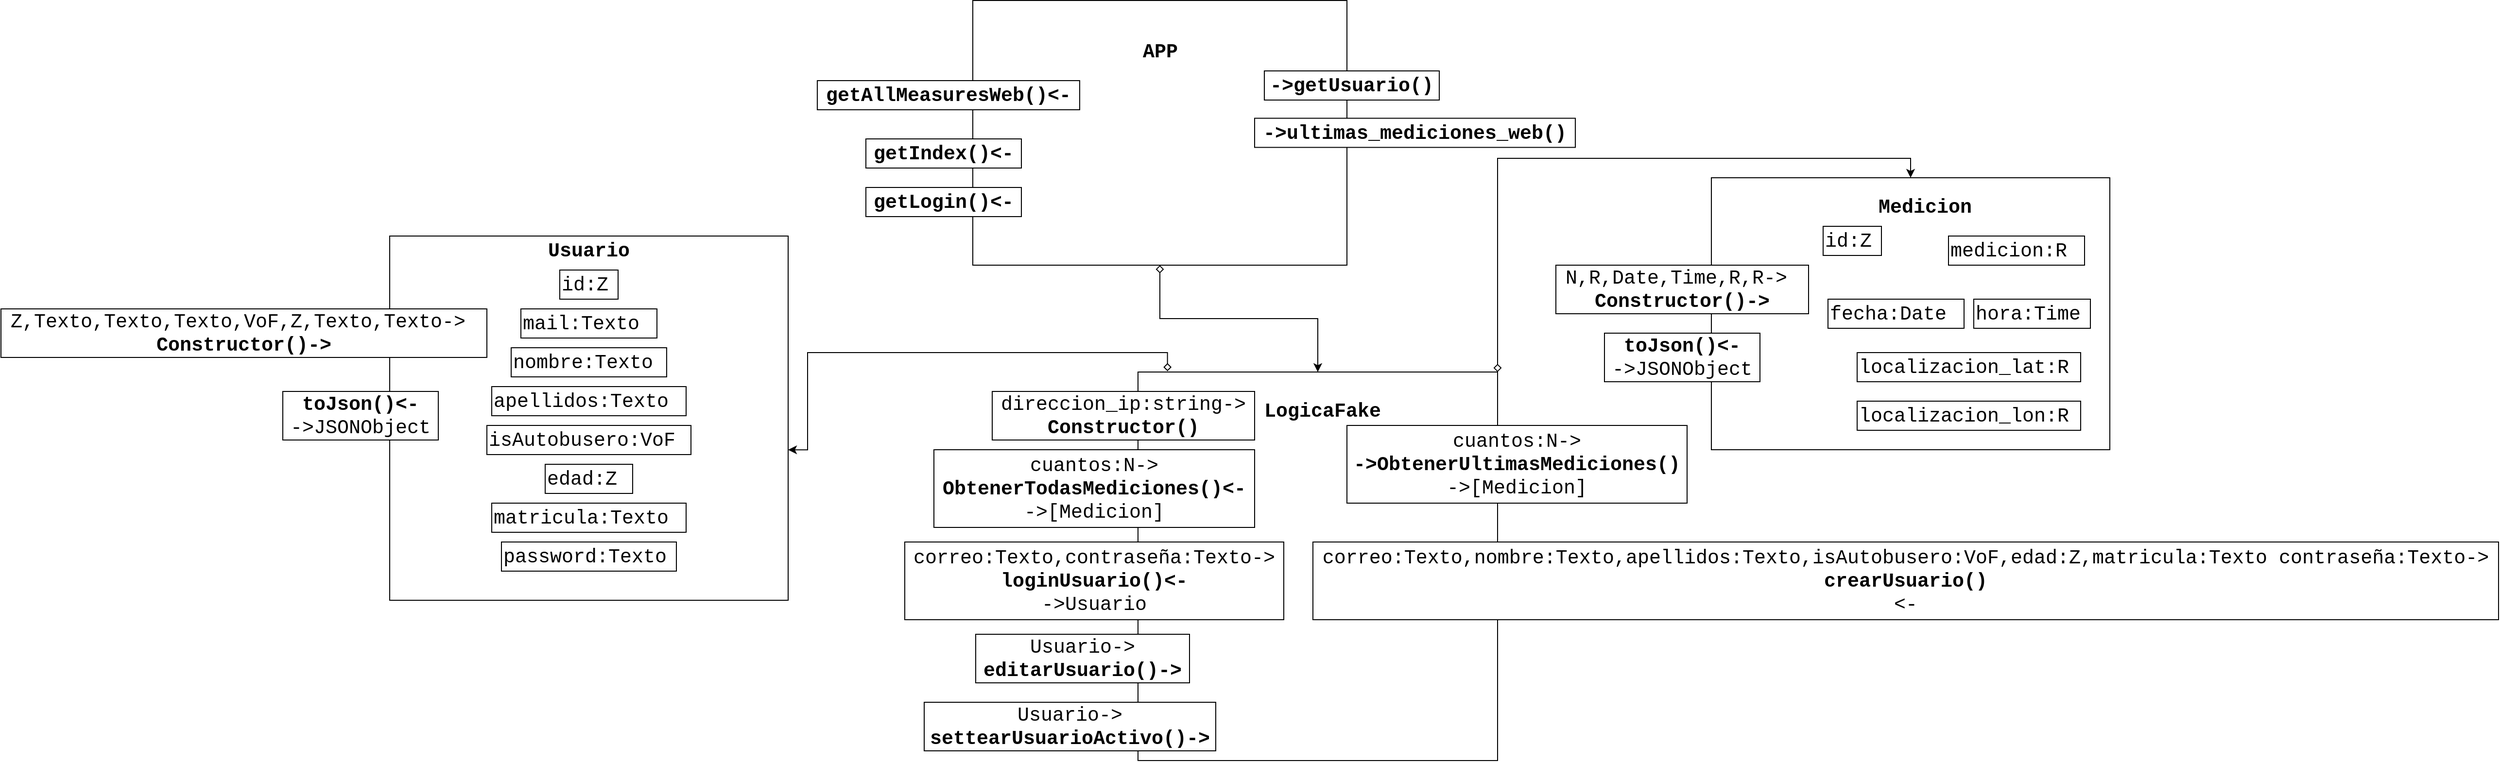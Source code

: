 <mxfile version="15.8.7" type="device" pages="5"><diagram id="foed9uxpL5My0yspYUQ-" name="General"><mxGraphModel dx="3964" dy="827" grid="1" gridSize="10" guides="1" tooltips="1" connect="1" arrows="1" fold="1" page="1" pageScale="1" pageWidth="827" pageHeight="1169" math="0" shadow="0"><root><mxCell id="0"/><mxCell id="1" parent="0"/><mxCell id="3-_F2z3tW-UTjKVy8Dwz-13" style="edgeStyle=orthogonalEdgeStyle;rounded=0;orthogonalLoop=1;jettySize=auto;html=1;exitX=0.5;exitY=1;exitDx=0;exitDy=0;entryX=0.5;entryY=0;entryDx=0;entryDy=0;startArrow=diamond;startFill=0;" parent="1" source="udYDTzzyVTrmB1ECDI2b-1" target="j2ZS0TUyG5g_nVpTowMg-6" edge="1"><mxGeometry relative="1" as="geometry"><mxPoint x="-767.5" y="610" as="sourcePoint"/></mxGeometry></mxCell><mxCell id="THQrVap-mPW-3qko5UC2-1" value="" style="rounded=0;whiteSpace=wrap;html=1;" parent="1" vertex="1"><mxGeometry x="-290" y="510" width="410" height="280" as="geometry"/></mxCell><mxCell id="THQrVap-mPW-3qko5UC2-2" value="Medicion" style="text;html=1;strokeColor=none;fillColor=none;align=center;verticalAlign=middle;whiteSpace=wrap;rounded=0;fontStyle=1;fontFamily=Courier New;fontSize=20;" parent="1" vertex="1"><mxGeometry x="-150" y="530" width="160" height="20" as="geometry"/></mxCell><mxCell id="THQrVap-mPW-3qko5UC2-3" value="id:Z" style="rounded=0;whiteSpace=wrap;html=1;fontFamily=Courier New;fontSize=20;align=left;fontStyle=0;autosize=1;" parent="1" vertex="1"><mxGeometry x="-175" y="560" width="60" height="30" as="geometry"/></mxCell><mxCell id="THQrVap-mPW-3qko5UC2-4" value="medicion:R" style="rounded=0;whiteSpace=wrap;html=1;fontFamily=Courier New;fontSize=20;align=left;fontStyle=0;autosize=1;" parent="1" vertex="1"><mxGeometry x="-46" y="570" width="140" height="30" as="geometry"/></mxCell><mxCell id="THQrVap-mPW-3qko5UC2-5" value="fecha:Date" style="rounded=0;whiteSpace=wrap;html=1;fontFamily=Courier New;fontSize=20;align=left;fontStyle=0;autosize=1;" parent="1" vertex="1"><mxGeometry x="-170" y="635" width="140" height="30" as="geometry"/></mxCell><mxCell id="THQrVap-mPW-3qko5UC2-6" value="hora:Time" style="rounded=0;whiteSpace=wrap;html=1;fontFamily=Courier New;fontSize=20;align=left;fontStyle=0;autosize=1;" parent="1" vertex="1"><mxGeometry x="-20" y="635" width="120" height="30" as="geometry"/></mxCell><mxCell id="THQrVap-mPW-3qko5UC2-7" value="localizacion_lat:R" style="rounded=0;whiteSpace=wrap;html=1;fontFamily=Courier New;fontSize=20;align=left;fontStyle=0;autosize=1;" parent="1" vertex="1"><mxGeometry x="-140" y="690" width="230" height="30" as="geometry"/></mxCell><mxCell id="THQrVap-mPW-3qko5UC2-8" value="localizacion_lon:R" style="rounded=0;whiteSpace=wrap;html=1;fontFamily=Courier New;fontSize=20;align=left;fontStyle=0;autosize=1;" parent="1" vertex="1"><mxGeometry x="-140" y="740" width="230" height="30" as="geometry"/></mxCell><mxCell id="THQrVap-mPW-3qko5UC2-9" value="N,R,Date,Time,R,R-&amp;gt;&amp;nbsp;&lt;br&gt;&lt;b&gt;Constructor()-&amp;gt;&lt;/b&gt;" style="rounded=0;whiteSpace=wrap;html=1;fontFamily=Courier New;fontSize=20;align=center;fontStyle=0;autosize=1;" parent="1" vertex="1"><mxGeometry x="-450" y="600" width="260" height="50" as="geometry"/></mxCell><mxCell id="THQrVap-mPW-3qko5UC2-10" value="&lt;b&gt;toJson()&amp;lt;-&lt;/b&gt;&lt;br&gt;-&amp;gt;JSONObject" style="rounded=0;whiteSpace=wrap;html=1;fontFamily=Courier New;fontSize=20;align=center;fontStyle=0;autosize=1;" parent="1" vertex="1"><mxGeometry x="-400" y="670" width="160" height="50" as="geometry"/></mxCell><mxCell id="j2ZS0TUyG5g_nVpTowMg-6" value="" style="rounded=0;whiteSpace=wrap;html=1;" parent="1" vertex="1"><mxGeometry x="-880" y="710" width="370" height="400" as="geometry"/></mxCell><mxCell id="j2ZS0TUyG5g_nVpTowMg-7" value="LogicaFake" style="text;html=1;strokeColor=none;fillColor=none;align=center;verticalAlign=middle;whiteSpace=wrap;rounded=0;fontStyle=1;fontFamily=Courier New;fontSize=20;" parent="1" vertex="1"><mxGeometry x="-770" y="740" width="160" height="20" as="geometry"/></mxCell><mxCell id="j2ZS0TUyG5g_nVpTowMg-8" value="cuantos:N-&amp;gt;&lt;br&gt;&lt;b&gt;ObtenerTodasMediciones()&amp;lt;-&lt;/b&gt;&lt;br&gt;-&amp;gt;[Medicion]" style="rounded=0;whiteSpace=wrap;html=1;fontFamily=Courier New;fontSize=20;align=center;fontStyle=0;autosize=1;" parent="1" vertex="1"><mxGeometry x="-1090" y="790" width="330" height="80" as="geometry"/></mxCell><mxCell id="j2ZS0TUyG5g_nVpTowMg-9" value="cuantos:N-&amp;gt;&lt;br&gt;&lt;b&gt;-&amp;gt;ObtenerUltimasMediciones()&lt;/b&gt;&lt;br&gt;-&amp;gt;[Medicion]" style="rounded=0;whiteSpace=wrap;html=1;fontFamily=Courier New;fontSize=20;align=center;fontStyle=0;autosize=1;" parent="1" vertex="1"><mxGeometry x="-665" y="765" width="350" height="80" as="geometry"/></mxCell><mxCell id="j2ZS0TUyG5g_nVpTowMg-10" value="direccion_ip:string-&amp;gt;&lt;br&gt;&lt;b&gt;Constructor()&lt;/b&gt;" style="rounded=0;whiteSpace=wrap;html=1;fontFamily=Courier New;fontSize=20;align=center;fontStyle=0;autosize=1;" parent="1" vertex="1"><mxGeometry x="-1030" y="730" width="270" height="50" as="geometry"/></mxCell><mxCell id="j2ZS0TUyG5g_nVpTowMg-11" style="edgeStyle=orthogonalEdgeStyle;rounded=0;orthogonalLoop=1;jettySize=auto;html=1;exitX=1;exitY=0;exitDx=0;exitDy=0;entryX=0.5;entryY=0;entryDx=0;entryDy=0;startArrow=diamond;startFill=0;" parent="1" source="j2ZS0TUyG5g_nVpTowMg-6" target="THQrVap-mPW-3qko5UC2-1" edge="1"><mxGeometry relative="1" as="geometry"><mxPoint x="-370" y="645" as="sourcePoint"/><mxPoint x="287.5" y="600" as="targetPoint"/></mxGeometry></mxCell><mxCell id="udYDTzzyVTrmB1ECDI2b-1" value="" style="rounded=0;whiteSpace=wrap;html=1;" parent="1" vertex="1"><mxGeometry x="-1050" y="327.5" width="385" height="272.5" as="geometry"/></mxCell><mxCell id="udYDTzzyVTrmB1ECDI2b-2" value="APP" style="text;html=1;strokeColor=none;fillColor=none;align=center;verticalAlign=middle;whiteSpace=wrap;rounded=0;fontStyle=1;fontFamily=Courier New;fontSize=20;" parent="1" vertex="1"><mxGeometry x="-981.25" y="370" width="247.5" height="20" as="geometry"/></mxCell><mxCell id="udYDTzzyVTrmB1ECDI2b-3" value="&lt;b&gt;getAllMeasuresWeb()&amp;lt;-&lt;/b&gt;" style="rounded=0;whiteSpace=wrap;html=1;fontFamily=Courier New;fontSize=20;align=center;fontStyle=0;autosize=1;" parent="1" vertex="1"><mxGeometry x="-1210" y="410" width="270" height="30" as="geometry"/></mxCell><mxCell id="udYDTzzyVTrmB1ECDI2b-4" value="&lt;b&gt;getIndex()&amp;lt;-&lt;/b&gt;" style="rounded=0;whiteSpace=wrap;html=1;fontFamily=Courier New;fontSize=20;align=center;fontStyle=0;autosize=1;" parent="1" vertex="1"><mxGeometry x="-1160" y="470" width="160" height="30" as="geometry"/></mxCell><mxCell id="udYDTzzyVTrmB1ECDI2b-5" value="&lt;b&gt;getLogin()&amp;lt;-&lt;/b&gt;" style="rounded=0;whiteSpace=wrap;html=1;fontFamily=Courier New;fontSize=20;align=center;fontStyle=0;autosize=1;" parent="1" vertex="1"><mxGeometry x="-1160" y="520" width="160" height="30" as="geometry"/></mxCell><mxCell id="udYDTzzyVTrmB1ECDI2b-6" value="&lt;b&gt;-&amp;gt;getUsuario()&lt;/b&gt;" style="rounded=0;whiteSpace=wrap;html=1;fontFamily=Courier New;fontSize=20;align=center;fontStyle=0;autosize=1;" parent="1" vertex="1"><mxGeometry x="-750" y="400" width="180" height="30" as="geometry"/></mxCell><mxCell id="udYDTzzyVTrmB1ECDI2b-7" value="&lt;b&gt;-&amp;gt;ultimas_mediciones_web()&lt;/b&gt;" style="rounded=0;whiteSpace=wrap;html=1;fontFamily=Courier New;fontSize=20;align=center;fontStyle=0;autosize=1;" parent="1" vertex="1"><mxGeometry x="-760" y="448.75" width="330" height="30" as="geometry"/></mxCell><mxCell id="CASvmLDsSIEoh5bPS_eC-1" value="" style="rounded=0;whiteSpace=wrap;html=1;" vertex="1" parent="1"><mxGeometry x="-1650" y="570" width="410" height="375" as="geometry"/></mxCell><mxCell id="CASvmLDsSIEoh5bPS_eC-2" value="Usuario" style="text;html=1;strokeColor=none;fillColor=none;align=center;verticalAlign=middle;whiteSpace=wrap;rounded=0;fontStyle=1;fontFamily=Courier New;fontSize=20;" vertex="1" parent="1"><mxGeometry x="-1525" y="575" width="160" height="20" as="geometry"/></mxCell><mxCell id="CASvmLDsSIEoh5bPS_eC-3" value="mail:Texto" style="rounded=0;whiteSpace=wrap;html=1;fontFamily=Courier New;fontSize=20;align=left;fontStyle=0;autosize=1;" vertex="1" parent="1"><mxGeometry x="-1515" y="645" width="140" height="30" as="geometry"/></mxCell><mxCell id="CASvmLDsSIEoh5bPS_eC-4" value="id:Z" style="rounded=0;whiteSpace=wrap;html=1;fontFamily=Courier New;fontSize=20;align=left;fontStyle=0;autosize=1;" vertex="1" parent="1"><mxGeometry x="-1475" y="605" width="60" height="30" as="geometry"/></mxCell><mxCell id="CASvmLDsSIEoh5bPS_eC-5" value="nombre:Texto" style="rounded=0;whiteSpace=wrap;html=1;fontFamily=Courier New;fontSize=20;align=left;fontStyle=0;autosize=1;" vertex="1" parent="1"><mxGeometry x="-1525" y="685" width="160" height="30" as="geometry"/></mxCell><mxCell id="CASvmLDsSIEoh5bPS_eC-6" value="apellidos:Texto" style="rounded=0;whiteSpace=wrap;html=1;fontFamily=Courier New;fontSize=20;align=left;fontStyle=0;autosize=1;" vertex="1" parent="1"><mxGeometry x="-1545" y="725" width="200" height="30" as="geometry"/></mxCell><mxCell id="CASvmLDsSIEoh5bPS_eC-7" value="isAutobusero:VoF" style="rounded=0;whiteSpace=wrap;html=1;fontFamily=Courier New;fontSize=20;align=left;fontStyle=0;autosize=1;" vertex="1" parent="1"><mxGeometry x="-1550" y="765" width="210" height="30" as="geometry"/></mxCell><mxCell id="CASvmLDsSIEoh5bPS_eC-8" value="edad:Z" style="rounded=0;whiteSpace=wrap;html=1;fontFamily=Courier New;fontSize=20;align=left;fontStyle=0;autosize=1;" vertex="1" parent="1"><mxGeometry x="-1490" y="805" width="90" height="30" as="geometry"/></mxCell><mxCell id="CASvmLDsSIEoh5bPS_eC-9" value="Z,Texto,Texto,Texto,VoF,Z,Texto,Texto-&amp;gt;&amp;nbsp;&lt;br&gt;&lt;b&gt;Constructor()-&amp;gt;&lt;/b&gt;" style="rounded=0;whiteSpace=wrap;html=1;fontFamily=Courier New;fontSize=20;align=center;fontStyle=0;autosize=1;" vertex="1" parent="1"><mxGeometry x="-2050" y="645" width="500" height="50" as="geometry"/></mxCell><mxCell id="CASvmLDsSIEoh5bPS_eC-10" value="&lt;b&gt;toJson()&amp;lt;-&lt;/b&gt;&lt;br&gt;-&amp;gt;JSONObject" style="rounded=0;whiteSpace=wrap;html=1;fontFamily=Courier New;fontSize=20;align=center;fontStyle=0;autosize=1;" vertex="1" parent="1"><mxGeometry x="-1760" y="730" width="160" height="50" as="geometry"/></mxCell><mxCell id="CASvmLDsSIEoh5bPS_eC-11" value="matricula:Texto" style="rounded=0;whiteSpace=wrap;html=1;fontFamily=Courier New;fontSize=20;align=left;fontStyle=0;autosize=1;" vertex="1" parent="1"><mxGeometry x="-1545" y="845" width="200" height="30" as="geometry"/></mxCell><mxCell id="CASvmLDsSIEoh5bPS_eC-12" value="password:Texto" style="rounded=0;whiteSpace=wrap;html=1;fontFamily=Courier New;fontSize=20;align=left;fontStyle=0;autosize=1;" vertex="1" parent="1"><mxGeometry x="-1535" y="885" width="180" height="30" as="geometry"/></mxCell><mxCell id="CASvmLDsSIEoh5bPS_eC-13" style="edgeStyle=orthogonalEdgeStyle;rounded=0;orthogonalLoop=1;jettySize=auto;html=1;exitX=0.082;exitY=-0.002;exitDx=0;exitDy=0;entryX=1;entryY=0.587;entryDx=0;entryDy=0;startArrow=diamond;startFill=0;entryPerimeter=0;exitPerimeter=0;" edge="1" parent="1" source="j2ZS0TUyG5g_nVpTowMg-6" target="CASvmLDsSIEoh5bPS_eC-1"><mxGeometry relative="1" as="geometry"><mxPoint x="-1240.0" y="715" as="sourcePoint"/><mxPoint x="-1077.5" y="825" as="targetPoint"/><Array as="points"><mxPoint x="-850" y="690"/><mxPoint x="-1220" y="690"/><mxPoint x="-1220" y="790"/></Array></mxGeometry></mxCell><mxCell id="CASvmLDsSIEoh5bPS_eC-14" value="correo:Texto,contraseña:Texto-&amp;gt;&lt;br&gt;&lt;b&gt;loginUsuario()&amp;lt;-&lt;/b&gt;&lt;br&gt;-&amp;gt;Usuario" style="rounded=0;whiteSpace=wrap;html=1;fontFamily=Courier New;fontSize=20;align=center;fontStyle=0;autosize=1;" vertex="1" parent="1"><mxGeometry x="-1120" y="885" width="390" height="80" as="geometry"/></mxCell><mxCell id="CASvmLDsSIEoh5bPS_eC-15" value="correo:Texto,nombre:Texto,apellidos:Texto,isAutobusero:VoF,edad:Z,matricula:Texto contraseña:Texto-&amp;gt;&lt;br&gt;&lt;b&gt;crearUsuario()&lt;br&gt;&lt;/b&gt;&amp;lt;-" style="rounded=0;whiteSpace=wrap;html=1;fontFamily=Courier New;fontSize=20;align=center;fontStyle=0;autosize=1;" vertex="1" parent="1"><mxGeometry x="-700" y="885" width="1220" height="80" as="geometry"/></mxCell><mxCell id="CASvmLDsSIEoh5bPS_eC-16" value="Usuario-&amp;gt;&lt;br&gt;&lt;b&gt;editarUsuario()-&amp;gt;&lt;/b&gt;&lt;br&gt;" style="rounded=0;whiteSpace=wrap;html=1;fontFamily=Courier New;fontSize=20;align=center;fontStyle=0;autosize=1;" vertex="1" parent="1"><mxGeometry x="-1047" y="980" width="220" height="50" as="geometry"/></mxCell><mxCell id="CASvmLDsSIEoh5bPS_eC-17" value="Usuario-&amp;gt;&lt;br&gt;&lt;b&gt;settearUsuarioActivo()-&amp;gt;&lt;/b&gt;" style="rounded=0;whiteSpace=wrap;html=1;fontFamily=Courier New;fontSize=20;align=center;fontStyle=0;autosize=1;" vertex="1" parent="1"><mxGeometry x="-1100" y="1050" width="300" height="50" as="geometry"/></mxCell></root></mxGraphModel></diagram><diagram id="qp84HI22kDXCDw7DM4kk" name="LogicaFake"><mxGraphModel dx="1422" dy="822" grid="1" gridSize="10" guides="1" tooltips="1" connect="1" arrows="1" fold="1" page="1" pageScale="1" pageWidth="827" pageHeight="1169" math="0" shadow="0"><root><mxCell id="oxHScRqmfe43PQKlVCyX-0"/><mxCell id="oxHScRqmfe43PQKlVCyX-1" parent="oxHScRqmfe43PQKlVCyX-0"/><mxCell id="FoyPuDHj1YvCMxhc1Z5r-0" value="" style="rounded=0;whiteSpace=wrap;html=1;" vertex="1" parent="oxHScRqmfe43PQKlVCyX-1"><mxGeometry x="200" y="370" width="370" height="260" as="geometry"/></mxCell><mxCell id="FoyPuDHj1YvCMxhc1Z5r-1" value="LogicaFake" style="text;html=1;strokeColor=none;fillColor=none;align=center;verticalAlign=middle;whiteSpace=wrap;rounded=0;fontStyle=1;fontFamily=Courier New;fontSize=20;" vertex="1" parent="oxHScRqmfe43PQKlVCyX-1"><mxGeometry x="310" y="400" width="160" height="20" as="geometry"/></mxCell><mxCell id="FoyPuDHj1YvCMxhc1Z5r-2" value="cuantos:N-&amp;gt;&lt;br&gt;&lt;b&gt;ObtenerTodasMediciones()&amp;lt;-&lt;/b&gt;&lt;br&gt;-&amp;gt;[Medicion]" style="rounded=0;whiteSpace=wrap;html=1;fontFamily=Courier New;fontSize=20;align=center;fontStyle=0;autosize=1;" vertex="1" parent="oxHScRqmfe43PQKlVCyX-1"><mxGeometry x="80" y="520" width="330" height="80" as="geometry"/></mxCell><mxCell id="FoyPuDHj1YvCMxhc1Z5r-3" value="cuantos:N-&amp;gt;&lt;br&gt;&lt;b&gt;-&amp;gt;ObtenerUltimasMediciones()&lt;/b&gt;&lt;br&gt;-&amp;gt;[Medicion]" style="rounded=0;whiteSpace=wrap;html=1;fontFamily=Courier New;fontSize=20;align=center;fontStyle=0;autosize=1;" vertex="1" parent="oxHScRqmfe43PQKlVCyX-1"><mxGeometry x="420" y="450" width="350" height="80" as="geometry"/></mxCell><mxCell id="FoyPuDHj1YvCMxhc1Z5r-4" value="direccion_ip:string-&amp;gt;&lt;br&gt;&lt;b&gt;Constructor()&lt;/b&gt;" style="rounded=0;whiteSpace=wrap;html=1;fontFamily=Courier New;fontSize=20;align=center;fontStyle=0;autosize=1;" vertex="1" parent="oxHScRqmfe43PQKlVCyX-1"><mxGeometry x="80" y="440" width="270" height="50" as="geometry"/></mxCell></root></mxGraphModel></diagram><diagram id="bUzepzlNYxi9SpJuXL75" name="App"><mxGraphModel dx="2249" dy="822" grid="1" gridSize="10" guides="1" tooltips="1" connect="1" arrows="1" fold="1" page="1" pageScale="1" pageWidth="827" pageHeight="1169" math="0" shadow="0"><root><mxCell id="zBbYKw_T9ifCZaIw4I12-0"/><mxCell id="zBbYKw_T9ifCZaIw4I12-1" parent="zBbYKw_T9ifCZaIw4I12-0"/><mxCell id="BDCDZJ-4NLq7Fj5D4lRi-2" value="" style="rounded=0;whiteSpace=wrap;html=1;" parent="zBbYKw_T9ifCZaIw4I12-1" vertex="1"><mxGeometry x="-340" y="37.5" width="385" height="272.5" as="geometry"/></mxCell><mxCell id="BDCDZJ-4NLq7Fj5D4lRi-3" value="APP" style="text;html=1;strokeColor=none;fillColor=none;align=center;verticalAlign=middle;whiteSpace=wrap;rounded=0;fontStyle=1;fontFamily=Courier New;fontSize=20;" parent="zBbYKw_T9ifCZaIw4I12-1" vertex="1"><mxGeometry x="-271.25" y="80" width="247.5" height="20" as="geometry"/></mxCell><mxCell id="BDCDZJ-4NLq7Fj5D4lRi-12" value="&lt;b&gt;getAllMeasuresWeb()&amp;lt;-&lt;/b&gt;" style="rounded=0;whiteSpace=wrap;html=1;fontFamily=Courier New;fontSize=20;align=center;fontStyle=0;autosize=1;" parent="zBbYKw_T9ifCZaIw4I12-1" vertex="1"><mxGeometry x="-500" y="120" width="270" height="30" as="geometry"/></mxCell><mxCell id="BDCDZJ-4NLq7Fj5D4lRi-13" value="&lt;b&gt;getIndex()&amp;lt;-&lt;/b&gt;" style="rounded=0;whiteSpace=wrap;html=1;fontFamily=Courier New;fontSize=20;align=center;fontStyle=0;autosize=1;" parent="zBbYKw_T9ifCZaIw4I12-1" vertex="1"><mxGeometry x="-450" y="180" width="160" height="30" as="geometry"/></mxCell><mxCell id="F3yCNOzKTFx9M22-Te_O-0" value="&lt;b&gt;getLogin()&amp;lt;-&lt;/b&gt;" style="rounded=0;whiteSpace=wrap;html=1;fontFamily=Courier New;fontSize=20;align=center;fontStyle=0;autosize=1;" vertex="1" parent="zBbYKw_T9ifCZaIw4I12-1"><mxGeometry x="-450" y="230" width="160" height="30" as="geometry"/></mxCell><mxCell id="F3yCNOzKTFx9M22-Te_O-1" value="&lt;b&gt;-&amp;gt;getUsuario()&lt;/b&gt;" style="rounded=0;whiteSpace=wrap;html=1;fontFamily=Courier New;fontSize=20;align=center;fontStyle=0;autosize=1;" vertex="1" parent="zBbYKw_T9ifCZaIw4I12-1"><mxGeometry x="-40" y="110" width="180" height="30" as="geometry"/></mxCell><mxCell id="F3yCNOzKTFx9M22-Te_O-2" value="&lt;b&gt;-&amp;gt;ultimas_mediciones_web()&lt;/b&gt;" style="rounded=0;whiteSpace=wrap;html=1;fontFamily=Courier New;fontSize=20;align=center;fontStyle=0;autosize=1;" vertex="1" parent="zBbYKw_T9ifCZaIw4I12-1"><mxGeometry x="-50" y="158.75" width="330" height="30" as="geometry"/></mxCell></root></mxGraphModel></diagram><diagram id="7NqgR-EMvv38D-NH5dh9" name="Medicion"><mxGraphModel dx="1422" dy="822" grid="1" gridSize="10" guides="1" tooltips="1" connect="1" arrows="1" fold="1" page="1" pageScale="1" pageWidth="827" pageHeight="1169" math="0" shadow="0"><root><mxCell id="wBpfsbgUCTy4mSZynKal-0"/><mxCell id="wBpfsbgUCTy4mSZynKal-1" parent="wBpfsbgUCTy4mSZynKal-0"/><mxCell id="E45bBRWr190aImn9dFcw-0" value="" style="rounded=0;whiteSpace=wrap;html=1;" parent="wBpfsbgUCTy4mSZynKal-1" vertex="1"><mxGeometry x="170" y="90" width="410" height="280" as="geometry"/></mxCell><mxCell id="E45bBRWr190aImn9dFcw-1" value="Medicion" style="text;html=1;strokeColor=none;fillColor=none;align=center;verticalAlign=middle;whiteSpace=wrap;rounded=0;fontStyle=1;fontFamily=Courier New;fontSize=20;" parent="wBpfsbgUCTy4mSZynKal-1" vertex="1"><mxGeometry x="310" y="110" width="160" height="20" as="geometry"/></mxCell><mxCell id="E45bBRWr190aImn9dFcw-3" value="id:Z" style="rounded=0;whiteSpace=wrap;html=1;fontFamily=Courier New;fontSize=20;align=left;fontStyle=0;autosize=1;" parent="wBpfsbgUCTy4mSZynKal-1" vertex="1"><mxGeometry x="285" y="140" width="60" height="30" as="geometry"/></mxCell><mxCell id="E45bBRWr190aImn9dFcw-4" value="medicion:R" style="rounded=0;whiteSpace=wrap;html=1;fontFamily=Courier New;fontSize=20;align=left;fontStyle=0;autosize=1;" parent="wBpfsbgUCTy4mSZynKal-1" vertex="1"><mxGeometry x="414" y="150" width="140" height="30" as="geometry"/></mxCell><mxCell id="E45bBRWr190aImn9dFcw-5" value="fecha:Date" style="rounded=0;whiteSpace=wrap;html=1;fontFamily=Courier New;fontSize=20;align=left;fontStyle=0;autosize=1;" parent="wBpfsbgUCTy4mSZynKal-1" vertex="1"><mxGeometry x="290" y="215" width="140" height="30" as="geometry"/></mxCell><mxCell id="E45bBRWr190aImn9dFcw-6" value="hora:Time" style="rounded=0;whiteSpace=wrap;html=1;fontFamily=Courier New;fontSize=20;align=left;fontStyle=0;autosize=1;" parent="wBpfsbgUCTy4mSZynKal-1" vertex="1"><mxGeometry x="440" y="215" width="120" height="30" as="geometry"/></mxCell><mxCell id="E45bBRWr190aImn9dFcw-7" value="localizacion_lat:R" style="rounded=0;whiteSpace=wrap;html=1;fontFamily=Courier New;fontSize=20;align=left;fontStyle=0;autosize=1;" parent="wBpfsbgUCTy4mSZynKal-1" vertex="1"><mxGeometry x="320" y="270" width="230" height="30" as="geometry"/></mxCell><mxCell id="E45bBRWr190aImn9dFcw-8" value="localizacion_lon:R" style="rounded=0;whiteSpace=wrap;html=1;fontFamily=Courier New;fontSize=20;align=left;fontStyle=0;autosize=1;" parent="wBpfsbgUCTy4mSZynKal-1" vertex="1"><mxGeometry x="320" y="320" width="230" height="30" as="geometry"/></mxCell><mxCell id="E45bBRWr190aImn9dFcw-9" value="N,R,Date,Time,R,R-&amp;gt;&amp;nbsp;&lt;br&gt;&lt;b&gt;Constructor()-&amp;gt;&lt;/b&gt;" style="rounded=0;whiteSpace=wrap;html=1;fontFamily=Courier New;fontSize=20;align=center;fontStyle=0;autosize=1;" parent="wBpfsbgUCTy4mSZynKal-1" vertex="1"><mxGeometry x="10" y="180" width="260" height="50" as="geometry"/></mxCell><mxCell id="E45bBRWr190aImn9dFcw-10" value="&lt;b&gt;toJson()&amp;lt;-&lt;/b&gt;&lt;br&gt;-&amp;gt;JSONObject" style="rounded=0;whiteSpace=wrap;html=1;fontFamily=Courier New;fontSize=20;align=center;fontStyle=0;autosize=1;" parent="wBpfsbgUCTy4mSZynKal-1" vertex="1"><mxGeometry x="60" y="250" width="160" height="50" as="geometry"/></mxCell></root></mxGraphModel></diagram><diagram id="0kHZmmWdF9rgspi6Tlw1" name="Proyecto"><mxGraphModel dx="3333" dy="967" grid="1" gridSize="10" guides="1" tooltips="1" connect="1" arrows="1" fold="1" page="1" pageScale="1" pageWidth="827" pageHeight="1169" math="0" shadow="0"><root><mxCell id="z5iqXQoesWaznXJLHsh2-0"/><mxCell id="z5iqXQoesWaznXJLHsh2-1" parent="z5iqXQoesWaznXJLHsh2-0"/><mxCell id="2Lik16pHJcPFQ4V4w6cp-0" style="edgeStyle=orthogonalEdgeStyle;rounded=0;orthogonalLoop=1;jettySize=auto;html=1;exitX=0.5;exitY=1;exitDx=0;exitDy=0;entryX=0.5;entryY=0;entryDx=0;entryDy=0;startArrow=diamond;startFill=0;" edge="1" parent="z5iqXQoesWaznXJLHsh2-1" source="2Lik16pHJcPFQ4V4w6cp-17" target="2Lik16pHJcPFQ4V4w6cp-11"><mxGeometry relative="1" as="geometry"><mxPoint x="-767.5" y="610" as="sourcePoint"/></mxGeometry></mxCell><mxCell id="2Lik16pHJcPFQ4V4w6cp-1" value="" style="rounded=0;whiteSpace=wrap;html=1;" vertex="1" parent="z5iqXQoesWaznXJLHsh2-1"><mxGeometry x="-290" y="510" width="410" height="280" as="geometry"/></mxCell><mxCell id="2Lik16pHJcPFQ4V4w6cp-2" value="Medicion" style="text;html=1;strokeColor=none;fillColor=none;align=center;verticalAlign=middle;whiteSpace=wrap;rounded=0;fontStyle=1;fontFamily=Courier New;fontSize=20;" vertex="1" parent="z5iqXQoesWaznXJLHsh2-1"><mxGeometry x="-150" y="530" width="160" height="20" as="geometry"/></mxCell><mxCell id="2Lik16pHJcPFQ4V4w6cp-3" value="id:Z" style="rounded=0;whiteSpace=wrap;html=1;fontFamily=Courier New;fontSize=20;align=left;fontStyle=0;autosize=1;" vertex="1" parent="z5iqXQoesWaznXJLHsh2-1"><mxGeometry x="-175" y="560" width="60" height="30" as="geometry"/></mxCell><mxCell id="2Lik16pHJcPFQ4V4w6cp-4" value="medicion:R" style="rounded=0;whiteSpace=wrap;html=1;fontFamily=Courier New;fontSize=20;align=left;fontStyle=0;autosize=1;" vertex="1" parent="z5iqXQoesWaznXJLHsh2-1"><mxGeometry x="-46" y="570" width="140" height="30" as="geometry"/></mxCell><mxCell id="2Lik16pHJcPFQ4V4w6cp-5" value="fecha:Date" style="rounded=0;whiteSpace=wrap;html=1;fontFamily=Courier New;fontSize=20;align=left;fontStyle=0;autosize=1;" vertex="1" parent="z5iqXQoesWaznXJLHsh2-1"><mxGeometry x="-170" y="635" width="140" height="30" as="geometry"/></mxCell><mxCell id="2Lik16pHJcPFQ4V4w6cp-6" value="hora:Time" style="rounded=0;whiteSpace=wrap;html=1;fontFamily=Courier New;fontSize=20;align=left;fontStyle=0;autosize=1;" vertex="1" parent="z5iqXQoesWaznXJLHsh2-1"><mxGeometry x="-20" y="635" width="120" height="30" as="geometry"/></mxCell><mxCell id="2Lik16pHJcPFQ4V4w6cp-7" value="localizacion_lat:R" style="rounded=0;whiteSpace=wrap;html=1;fontFamily=Courier New;fontSize=20;align=left;fontStyle=0;autosize=1;" vertex="1" parent="z5iqXQoesWaznXJLHsh2-1"><mxGeometry x="-140" y="690" width="230" height="30" as="geometry"/></mxCell><mxCell id="2Lik16pHJcPFQ4V4w6cp-8" value="localizacion_lon:R" style="rounded=0;whiteSpace=wrap;html=1;fontFamily=Courier New;fontSize=20;align=left;fontStyle=0;autosize=1;" vertex="1" parent="z5iqXQoesWaznXJLHsh2-1"><mxGeometry x="-140" y="740" width="230" height="30" as="geometry"/></mxCell><mxCell id="2Lik16pHJcPFQ4V4w6cp-9" value="N,R,Date,Time,R,R-&amp;gt;&amp;nbsp;&lt;br&gt;&lt;b&gt;Constructor()-&amp;gt;&lt;/b&gt;" style="rounded=0;whiteSpace=wrap;html=1;fontFamily=Courier New;fontSize=20;align=center;fontStyle=0;autosize=1;" vertex="1" parent="z5iqXQoesWaznXJLHsh2-1"><mxGeometry x="-450" y="600" width="260" height="50" as="geometry"/></mxCell><mxCell id="2Lik16pHJcPFQ4V4w6cp-10" value="&lt;b&gt;toJson()&amp;lt;-&lt;/b&gt;&lt;br&gt;-&amp;gt;JSONObject" style="rounded=0;whiteSpace=wrap;html=1;fontFamily=Courier New;fontSize=20;align=center;fontStyle=0;autosize=1;" vertex="1" parent="z5iqXQoesWaznXJLHsh2-1"><mxGeometry x="-400" y="670" width="160" height="50" as="geometry"/></mxCell><mxCell id="2Lik16pHJcPFQ4V4w6cp-11" value="" style="rounded=0;whiteSpace=wrap;html=1;" vertex="1" parent="z5iqXQoesWaznXJLHsh2-1"><mxGeometry x="-880" y="710" width="370" height="260" as="geometry"/></mxCell><mxCell id="2Lik16pHJcPFQ4V4w6cp-12" value="LogicaFake" style="text;html=1;strokeColor=none;fillColor=none;align=center;verticalAlign=middle;whiteSpace=wrap;rounded=0;fontStyle=1;fontFamily=Courier New;fontSize=20;" vertex="1" parent="z5iqXQoesWaznXJLHsh2-1"><mxGeometry x="-770" y="740" width="160" height="20" as="geometry"/></mxCell><mxCell id="2Lik16pHJcPFQ4V4w6cp-13" value="cuantos:N-&amp;gt;&lt;br&gt;&lt;b&gt;ObtenerTodasMediciones()&amp;lt;-&lt;/b&gt;&lt;br&gt;-&amp;gt;[Medicion]" style="rounded=0;whiteSpace=wrap;html=1;fontFamily=Courier New;fontSize=20;align=center;fontStyle=0;autosize=1;" vertex="1" parent="z5iqXQoesWaznXJLHsh2-1"><mxGeometry x="-940" y="930" width="330" height="80" as="geometry"/></mxCell><mxCell id="2Lik16pHJcPFQ4V4w6cp-14" value="cuantos:N-&amp;gt;&lt;br&gt;&lt;b&gt;-&amp;gt;ObtenerUltimasMediciones()&lt;/b&gt;&lt;br&gt;-&amp;gt;[Medicion]" style="rounded=0;whiteSpace=wrap;html=1;fontFamily=Courier New;fontSize=20;align=center;fontStyle=0;autosize=1;" vertex="1" parent="z5iqXQoesWaznXJLHsh2-1"><mxGeometry x="-660" y="825" width="350" height="80" as="geometry"/></mxCell><mxCell id="2Lik16pHJcPFQ4V4w6cp-15" value="direccion_ip:string-&amp;gt;&lt;br&gt;&lt;b&gt;Constructor()&lt;/b&gt;" style="rounded=0;whiteSpace=wrap;html=1;fontFamily=Courier New;fontSize=20;align=center;fontStyle=0;autosize=1;" vertex="1" parent="z5iqXQoesWaznXJLHsh2-1"><mxGeometry x="-1020" y="785" width="270" height="50" as="geometry"/></mxCell><mxCell id="2Lik16pHJcPFQ4V4w6cp-16" style="edgeStyle=orthogonalEdgeStyle;rounded=0;orthogonalLoop=1;jettySize=auto;html=1;exitX=1;exitY=0;exitDx=0;exitDy=0;entryX=0.5;entryY=0;entryDx=0;entryDy=0;startArrow=diamond;startFill=0;" edge="1" parent="z5iqXQoesWaznXJLHsh2-1" source="2Lik16pHJcPFQ4V4w6cp-11" target="2Lik16pHJcPFQ4V4w6cp-1"><mxGeometry relative="1" as="geometry"><mxPoint x="-370" y="645" as="sourcePoint"/><mxPoint x="287.5" y="600" as="targetPoint"/><Array as="points"><mxPoint x="-480" y="710"/><mxPoint x="-480" y="490"/><mxPoint x="-85" y="490"/></Array></mxGeometry></mxCell><mxCell id="2Lik16pHJcPFQ4V4w6cp-17" value="" style="rounded=0;whiteSpace=wrap;html=1;" vertex="1" parent="z5iqXQoesWaznXJLHsh2-1"><mxGeometry x="-900" y="317.5" width="385" height="272.5" as="geometry"/></mxCell><mxCell id="2Lik16pHJcPFQ4V4w6cp-18" value="APP" style="text;html=1;strokeColor=none;fillColor=none;align=center;verticalAlign=middle;whiteSpace=wrap;rounded=0;fontStyle=1;fontFamily=Courier New;fontSize=20;" vertex="1" parent="z5iqXQoesWaznXJLHsh2-1"><mxGeometry x="-831.25" y="360" width="247.5" height="20" as="geometry"/></mxCell><mxCell id="2Lik16pHJcPFQ4V4w6cp-19" value="&lt;b&gt;mediciones()&amp;lt;-&lt;/b&gt;" style="rounded=0;whiteSpace=wrap;html=1;fontFamily=Courier New;fontSize=20;align=center;fontStyle=0;autosize=1;" vertex="1" parent="z5iqXQoesWaznXJLHsh2-1"><mxGeometry x="-1015" y="400" width="180" height="30" as="geometry"/></mxCell><mxCell id="2Lik16pHJcPFQ4V4w6cp-20" value="&lt;b&gt;getIndex()&amp;lt;-&lt;/b&gt;" style="rounded=0;whiteSpace=wrap;html=1;fontFamily=Courier New;fontSize=20;align=center;fontStyle=0;autosize=1;" vertex="1" parent="z5iqXQoesWaznXJLHsh2-1"><mxGeometry x="-1010" y="460" width="160" height="30" as="geometry"/></mxCell><mxCell id="2Lik16pHJcPFQ4V4w6cp-21" value="&lt;b&gt;getLogin()&amp;lt;-&lt;/b&gt;" style="rounded=0;whiteSpace=wrap;html=1;fontFamily=Courier New;fontSize=20;align=center;fontStyle=0;autosize=1;" vertex="1" parent="z5iqXQoesWaznXJLHsh2-1"><mxGeometry x="-1010" y="510" width="160" height="30" as="geometry"/></mxCell><mxCell id="2Lik16pHJcPFQ4V4w6cp-22" value="&lt;b&gt;-&amp;gt;getUsuario()&lt;/b&gt;" style="rounded=0;whiteSpace=wrap;html=1;fontFamily=Courier New;fontSize=20;align=center;fontStyle=0;autosize=1;" vertex="1" parent="z5iqXQoesWaznXJLHsh2-1"><mxGeometry x="-600" y="390" width="180" height="30" as="geometry"/></mxCell><mxCell id="2Lik16pHJcPFQ4V4w6cp-23" value="&lt;b&gt;-&amp;gt;ultimas_mediciones_web()&lt;/b&gt;" style="rounded=0;whiteSpace=wrap;html=1;fontFamily=Courier New;fontSize=20;align=center;fontStyle=0;autosize=1;" vertex="1" parent="z5iqXQoesWaznXJLHsh2-1"><mxGeometry x="-610" y="438.75" width="330" height="30" as="geometry"/></mxCell></root></mxGraphModel></diagram></mxfile>